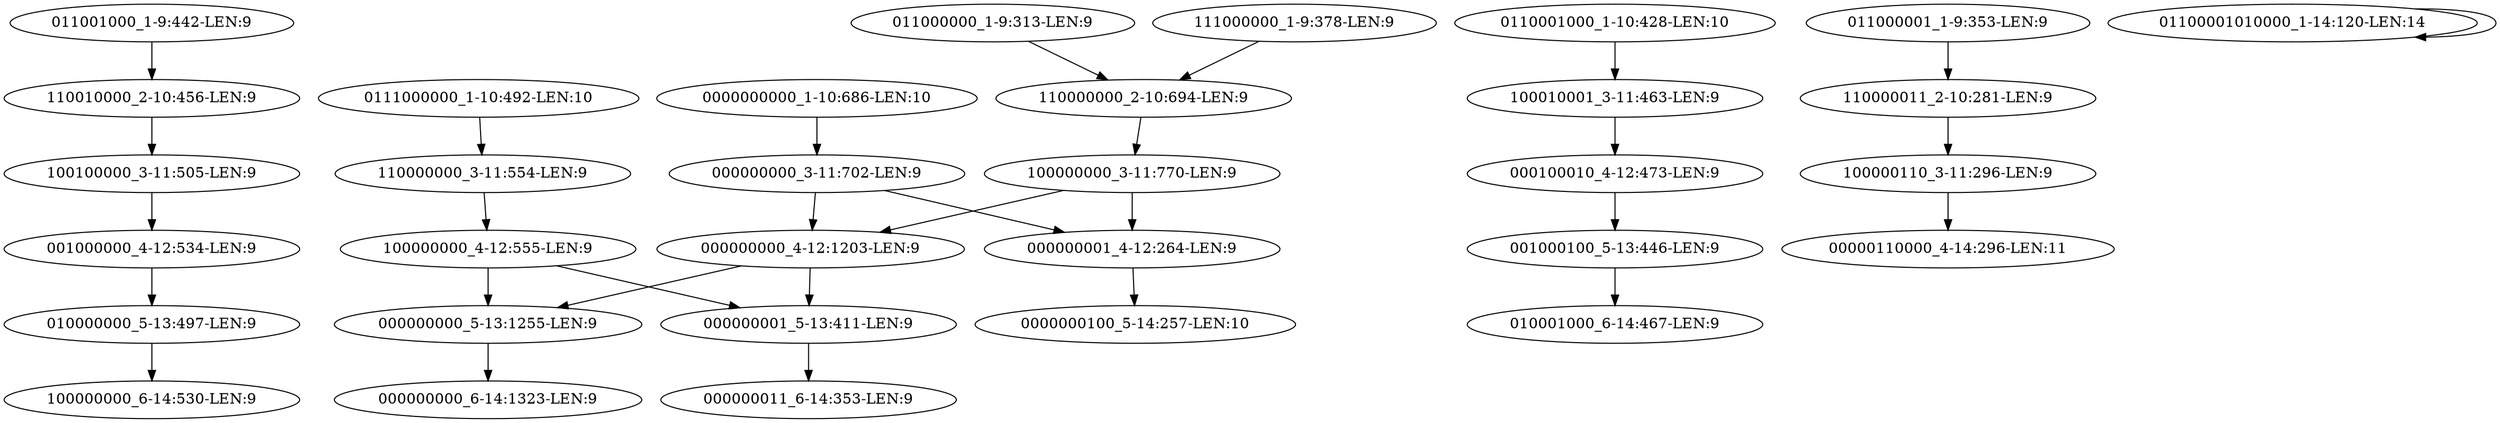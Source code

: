 digraph G {
    "110010000_2-10:456-LEN:9" -> "100100000_3-11:505-LEN:9";
    "000000000_5-13:1255-LEN:9" -> "000000000_6-14:1323-LEN:9";
    "100010001_3-11:463-LEN:9" -> "000100010_4-12:473-LEN:9";
    "001000000_4-12:534-LEN:9" -> "010000000_5-13:497-LEN:9";
    "110000000_2-10:694-LEN:9" -> "100000000_3-11:770-LEN:9";
    "011000000_1-9:313-LEN:9" -> "110000000_2-10:694-LEN:9";
    "110000011_2-10:281-LEN:9" -> "100000110_3-11:296-LEN:9";
    "000000000_4-12:1203-LEN:9" -> "000000000_5-13:1255-LEN:9";
    "000000000_4-12:1203-LEN:9" -> "000000001_5-13:411-LEN:9";
    "111000000_1-9:378-LEN:9" -> "110000000_2-10:694-LEN:9";
    "010000000_5-13:497-LEN:9" -> "100000000_6-14:530-LEN:9";
    "100000000_4-12:555-LEN:9" -> "000000000_5-13:1255-LEN:9";
    "100000000_4-12:555-LEN:9" -> "000000001_5-13:411-LEN:9";
    "100000110_3-11:296-LEN:9" -> "00000110000_4-14:296-LEN:11";
    "011000001_1-9:353-LEN:9" -> "110000011_2-10:281-LEN:9";
    "000100010_4-12:473-LEN:9" -> "001000100_5-13:446-LEN:9";
    "100100000_3-11:505-LEN:9" -> "001000000_4-12:534-LEN:9";
    "0111000000_1-10:492-LEN:10" -> "110000000_3-11:554-LEN:9";
    "110000000_3-11:554-LEN:9" -> "100000000_4-12:555-LEN:9";
    "100000000_3-11:770-LEN:9" -> "000000000_4-12:1203-LEN:9";
    "100000000_3-11:770-LEN:9" -> "000000001_4-12:264-LEN:9";
    "000000001_5-13:411-LEN:9" -> "000000011_6-14:353-LEN:9";
    "0110001000_1-10:428-LEN:10" -> "100010001_3-11:463-LEN:9";
    "01100001010000_1-14:120-LEN:14" -> "01100001010000_1-14:120-LEN:14";
    "001000100_5-13:446-LEN:9" -> "010001000_6-14:467-LEN:9";
    "011001000_1-9:442-LEN:9" -> "110010000_2-10:456-LEN:9";
    "000000000_3-11:702-LEN:9" -> "000000000_4-12:1203-LEN:9";
    "000000000_3-11:702-LEN:9" -> "000000001_4-12:264-LEN:9";
    "000000001_4-12:264-LEN:9" -> "0000000100_5-14:257-LEN:10";
    "0000000000_1-10:686-LEN:10" -> "000000000_3-11:702-LEN:9";
}
